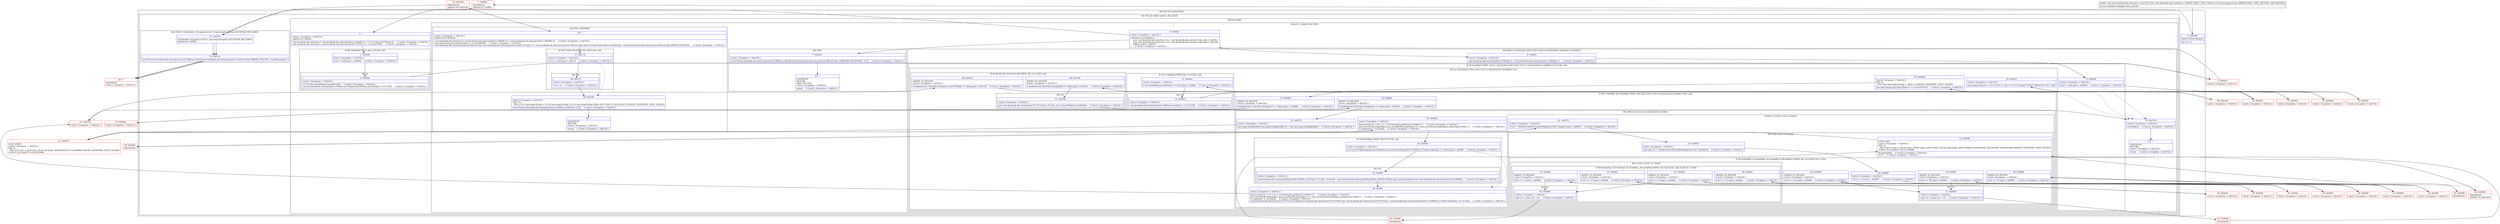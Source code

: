 digraph "CFG forcom.facebook.ads.internal.o.c.a(Ljava\/lang\/String;)V" {
subgraph cluster_Region_1069798069 {
label = "R(4:0|(3:2|(1:4)|6)|53|54)";
node [shape=record,color=blue];
Node_0 [shape=record,label="{0\:\ 0x0000|MTH_ENTER_BLOCK\l|int r5 = 0\l}"];
subgraph cluster_TryCatchRegion_296228841 {
label = "Try: R(3:2|(1:4)|6) catches: R(2:53|54)";
node [shape=record,color=blue];
subgraph cluster_Region_396708508 {
label = "R(3:2|(1:4)|6)";
node [shape=record,color=blue];
Node_2 [shape=record,label="{2\:\ ?|Catch:\{ Exception \-\> 0x015d \}\lSplitter:B:1:0x0001\l|com.facebook.ads.internal.o.f com.facebook.ads.internal.p021o.C0826f r3 = r11.f1125b.mo10794a(r12)     \/\/ Catch:\{ Exception \-\> 0x015d \}\lcom.facebook.ads.internal.h.c com.facebook.ads.internal.p014h.C0759c r4 = r3.mo10795a()     \/\/ Catch:\{ Exception \-\> 0x015d \}\l}"];
subgraph cluster_IfRegion_1504006966 {
label = "IF [B:3:0x000b] THEN: R(1:4) ELSE: null";
node [shape=record,color=blue];
Node_3 [shape=record,label="{3\:\ 0x000b|Catch:\{ Exception \-\> 0x015d \}\l|if (r4 != null) goto L_0x000d     \/\/ Catch:\{ Exception \-\> 0x015d \}\l}"];
subgraph cluster_Region_1462254931 {
label = "R(1:4)";
node [shape=record,color=blue];
Node_4 [shape=record,label="{4\:\ 0x000d|Catch:\{ Exception \-\> 0x015d \}\l|r11.f1126c.mo10645a(r4.mo10611b())     \/\/ Catch:\{ Exception \-\> 0x015d \}\lcom.facebook.ads.internal.p021o.C0816a.m1418a(r4.mo10609a().mo10618d(), r11.f1129f)     \/\/ Catch:\{ Exception \-\> 0x015d \}\l}"];
}
}
subgraph cluster_SwitchRegion_919762087 {
label = "Switch: 2, default: R(2:7|65)";
node [shape=record,color=blue];
Node_6 [shape=record,label="{6\:\ 0x002f|Catch:\{ Exception \-\> 0x015d \}\l|switch(r3.mo10796b()) \{\l    case com.facebook.ads.internal.o.f.a.c :com.facebook.ads.internal.o.f$a: goto L_0x003c;\l    case com.facebook.ads.internal.o.f.a.b :com.facebook.ads.internal.o.f$a: goto L_0x016d;\l    default: goto L_0x0032;\l\}     \/\/ Catch:\{ Exception \-\> 0x015d \}\l}"];
subgraph cluster_Region_1629447068 {
label = "R(4:8|(5:(1:12)|14|16|(5:20|(3:23|(1:31)(1:(1:42))|32)|43|(1:45)|46)|(1:51))|52|67)";
node [shape=record,color=blue];
Node_8 [shape=record,label="{8\:\ 0x003c|Catch:\{ Exception \-\> 0x015d \}\l|com.facebook.ads.internal.p021o.C0828g r2 = (com.facebook.ads.internal.p021o.C0828g) r3     \/\/ Catch:\{ Exception \-\> 0x015d \}\l}"];
subgraph cluster_IfRegion_259411069 {
label = "IF [B:9:0x0040] THEN: R(5:(1:12)|14|16|(5:20|(3:23|(1:31)(1:(1:42))|32)|43|(1:45)|46)|(1:51)) ELSE: null";
node [shape=record,color=blue];
Node_9 [shape=record,label="{9\:\ 0x0040|Catch:\{ Exception \-\> 0x015d \}\l|if (r4 != null) goto L_0x0042     \/\/ Catch:\{ Exception \-\> 0x015d \}\l}"];
subgraph cluster_Region_74201427 {
label = "R(5:(1:12)|14|16|(5:20|(3:23|(1:31)(1:(1:42))|32)|43|(1:45)|46)|(1:51))";
node [shape=record,color=blue];
subgraph cluster_IfRegion_716157848 {
label = "IF [B:11:0x004a] THEN: R(1:12) ELSE: null";
node [shape=record,color=blue];
Node_11 [shape=record,label="{11\:\ 0x004a|Catch:\{ Exception \-\> 0x015d \}\l|if (r4.mo10609a().mo10619e() == true) goto L_0x004c     \/\/ Catch:\{ Exception \-\> 0x015d \}\l}"];
subgraph cluster_Region_46718153 {
label = "R(1:12)";
node [shape=record,color=blue];
Node_12 [shape=record,label="{12\:\ 0x004c|Catch:\{ Exception \-\> 0x015d \}\l|com.facebook.ads.internal.p021o.C0816a.m1419a(r12, r11.f1129f)     \/\/ Catch:\{ Exception \-\> 0x015d \}\l}"];
}
}
Node_14 [shape=record,label="{14\:\ 0x0053|Catch:\{ Exception \-\> 0x015d \}\l|java.lang.String r6 = r11.f1127d != null ? r11.f1127d.get(\"CLIENT_REQUEST_ID\") : null\l}"];
Node_16 [shape=record,label="{16\:\ 0x0060|Catch:\{ Exception \-\> 0x015d \}\lPHI: r6 \l  PHI: (r6v3 java.lang.String) =  binds: [] A[DONT_GENERATE, DONT_INLINE]\l|java.lang.String java.lang.String r7 = r3.mo10797c()     \/\/ Catch:\{ Exception \-\> 0x015d \}\l}"];
subgraph cluster_IfRegion_1914482157 {
label = "IF [B:17:0x0068, B:19:0x006e] THEN: R(5:20|(3:23|(1:31)(1:(1:42))|32)|43|(1:45)|46) ELSE: null";
node [shape=record,color=blue];
Node_17 [shape=record,label="{17\:\ 0x0068|ADDED_TO_REGION\lCatch:\{ Exception \-\> 0x015d \}\l|if (android.text.TextUtils.isEmpty(r7) == false) goto L_0x006a     \/\/ Catch:\{ Exception \-\> 0x015d \}\l}"];
Node_19 [shape=record,label="{19\:\ 0x006e|ADDED_TO_REGION\lCatch:\{ Exception \-\> 0x015d \}\l|if (android.text.TextUtils.isEmpty(r6) == false) goto L_0x0070     \/\/ Catch:\{ Exception \-\> 0x015d \}\l}"];
subgraph cluster_Region_637072197 {
label = "R(5:20|(3:23|(1:31)(1:(1:42))|32)|43|(1:45)|46)";
node [shape=record,color=blue];
Node_20 [shape=record,label="{20\:\ 0x0070|Catch:\{ Exception \-\> 0x015d \}\l|java.lang.StringBuilder java.lang.StringBuilder r8 = new java.lang.StringBuilder()     \/\/ Catch:\{ Exception \-\> 0x015d \}\l}"];
subgraph cluster_LoopRegion_1572948858 {
label = "LOOP:0: (3:23|(1:31)(1:(1:42))|32)";
node [shape=record,color=blue];
Node_22 [shape=record,label="{22\:\ 0x007b|Catch:\{ Exception \-\> 0x015d \}\l|if (r5 \< \"82042s3304s547sso6r044qoq3sn5199\".length()) goto L_0x007d     \/\/ Catch:\{ Exception \-\> 0x015d \}\l}"];
subgraph cluster_Region_2022944956 {
label = "R(3:23|(1:31)(1:(1:42))|32)";
node [shape=record,color=blue];
Node_23 [shape=record,label="{23\:\ 0x007d|Catch:\{ Exception \-\> 0x015d \}\l|char char r4 = \"82042s3304s547sso6r044qoq3sn5199\".charAt(r5)     \/\/ Catch:\{ Exception \-\> 0x015d \}\l}"];
subgraph cluster_IfRegion_127619658 {
label = "IF [B:24:0x0085, B:26:0x0089, B:28:0x008d, B:30:0x0091] THEN: R(1:31) ELSE: R(1:(1:42))";
node [shape=record,color=blue];
Node_24 [shape=record,label="{24\:\ 0x0085|Catch:\{ Exception \-\> 0x015d \}\l|if (r4 \>= 'a') goto L_0x0087     \/\/ Catch:\{ Exception \-\> 0x015d \}\l}"];
Node_26 [shape=record,label="{26\:\ 0x0089|ADDED_TO_REGION\lCatch:\{ Exception \-\> 0x015d \}\l|if (r4 \<= 'm') goto L_0x0093     \/\/ Catch:\{ Exception \-\> 0x015d \}\l}"];
Node_28 [shape=record,label="{28\:\ 0x008d|ADDED_TO_REGION\lCatch:\{ Exception \-\> 0x015d \}\l|if (r4 \>= 'A') goto L_0x008f     \/\/ Catch:\{ Exception \-\> 0x015d \}\l}"];
Node_30 [shape=record,label="{30\:\ 0x0091|ADDED_TO_REGION\lCatch:\{ Exception \-\> 0x015d \}\l|if (r4 \<= 'M') goto L_0x0093     \/\/ Catch:\{ Exception \-\> 0x015d \}\l}"];
subgraph cluster_Region_2131420763 {
label = "R(1:31)";
node [shape=record,color=blue];
Node_31 [shape=record,label="{31\:\ 0x0093|Catch:\{ Exception \-\> 0x015d \}\l|char r4 = (char) (r4 + 13)     \/\/ Catch:\{ Exception \-\> 0x015d \}\l}"];
}
subgraph cluster_Region_1257666202 {
label = "R(1:(1:42)) | ELSE_IF_CHAIN\l";
node [shape=record,color=blue];
subgraph cluster_IfRegion_1696332583 {
label = "IF [B:35:0x00a2, B:37:0x00a6, B:39:0x00aa, B:41:0x00ae] THEN: R(1:42) ELSE: null | ELSE_IF_CHAIN\l";
node [shape=record,color=blue];
Node_35 [shape=record,label="{35\:\ 0x00a2|ADDED_TO_REGION\lCatch:\{ Exception \-\> 0x015d \}\l|if (r4 \>= 'n') goto L_0x00a4     \/\/ Catch:\{ Exception \-\> 0x015d \}\l}"];
Node_37 [shape=record,label="{37\:\ 0x00a6|ADDED_TO_REGION\lCatch:\{ Exception \-\> 0x015d \}\l|if (r4 \<= 'z') goto L_0x00b0     \/\/ Catch:\{ Exception \-\> 0x015d \}\l}"];
Node_39 [shape=record,label="{39\:\ 0x00aa|ADDED_TO_REGION\lCatch:\{ Exception \-\> 0x015d \}\l|if (r4 \>= 'N') goto L_0x00ac     \/\/ Catch:\{ Exception \-\> 0x015d \}\l}"];
Node_41 [shape=record,label="{41\:\ 0x00ae|ADDED_TO_REGION\lCatch:\{ Exception \-\> 0x015d \}\l|if (r4 \<= 'Z') goto L_0x00b0     \/\/ Catch:\{ Exception \-\> 0x015d \}\l}"];
subgraph cluster_Region_285210237 {
label = "R(1:42)";
node [shape=record,color=blue];
Node_42 [shape=record,label="{42\:\ 0x00b0|Catch:\{ Exception \-\> 0x015d \}\l|char r4 = (char) (r4 \- 13)     \/\/ Catch:\{ Exception \-\> 0x015d \}\l}"];
}
}
}
}
Node_32 [shape=record,label="{32\:\ 0x0096|LOOP_END\lCatch:\{ Exception \-\> 0x015d \}\lPHI: r4 \l  PHI: (r4v35 char) = (r4v38 char), (r4v40 char), (r4v34 char), (r4v34 char) binds: [B:61:0x0096, B:64:0x0096, B:62:0x0096, B:63:0x0096] A[DONT_GENERATE, DONT_INLINE]\lLOOP:0: B:21:0x0075\-\>B:32:0x0096\l|r8.append(r4)     \/\/ Catch:\{ Exception \-\> 0x015d \}\lr5++     \/\/ Catch:\{ Exception \-\> 0x015d \}\l}"];
}
}
Node_43 [shape=record,label="{43\:\ 0x00b4|Catch:\{ Exception \-\> 0x015d \}\l|byte[] byte[] r4 = (r6 + r7 + r8.toString()).getBytes(\"iso\-8859\-1\")     \/\/ Catch:\{ Exception \-\> 0x015d \}\ljava.security.MessageDigest java.security.MessageDigest r5 = java.security.MessageDigest.getInstance(\"SHA\-1\")     \/\/ Catch:\{ Exception \-\> 0x015d \}\lr5.update(r4, 0, r4.length)     \/\/ Catch:\{ Exception \-\> 0x015d \}\l}"];
subgraph cluster_IfRegion_958427880 {
label = "IF [B:44:0x00ee] THEN: R(1:45) ELSE: null";
node [shape=record,color=blue];
Node_44 [shape=record,label="{44\:\ 0x00ee|Catch:\{ Exception \-\> 0x015d \}\l|if (r3.mo10798d().equals(com.facebook.ads.internal.p026q.p027a.C0908i.m1724a(r5.digest())) == false) goto L_0x00f0     \/\/ Catch:\{ Exception \-\> 0x015d \}\l}"];
subgraph cluster_Region_2000361392 {
label = "R(1:45)";
node [shape=record,color=blue];
Node_45 [shape=record,label="{45\:\ 0x00f0|Catch:\{ Exception \-\> 0x015d \}\l|com.facebook.ads.internal.p026q.p030d.C0944a.m1821a(r11.f1124a, \"network\", com.facebook.ads.internal.p026q.p030d.C0945b.f1450h, (java.lang.Exception) new com.facebook.ads.internal.protocol.C0894i())     \/\/ Catch:\{ Exception \-\> 0x015d \}\l}"];
}
}
Node_46 [shape=record,label="{46\:\ 0x00fe|Catch:\{ Exception \-\> 0x015d \}\l|byte[] byte[] r4 = (r7 + r6 + r8.toString()).getBytes(\"iso\-8859\-1\")     \/\/ Catch:\{ Exception \-\> 0x015d \}\ljava.security.MessageDigest java.security.MessageDigest r5 = java.security.MessageDigest.getInstance(\"SHA\-1\")     \/\/ Catch:\{ Exception \-\> 0x015d \}\lr5.update(r4, 0, r4.length)     \/\/ Catch:\{ Exception \-\> 0x015d \}\lcom.facebook.ads.internal.p012f.C0751e.m1036a((com.facebook.ads.internal.p012f.C0750d) new com.facebook.ads.internal.p012f.C0747a(r7, com.facebook.ads.internal.p026q.p027a.C0908i.m1724a(r5.digest())), r11.f1124a)     \/\/ Catch:\{ Exception \-\> 0x015d \}\l}"];
}
}
subgraph cluster_IfRegion_477253159 {
label = "IF [B:48:0x0142, B:50:0x0148] THEN: R(1:51) ELSE: null";
node [shape=record,color=blue];
Node_48 [shape=record,label="{48\:\ 0x0142|ADDED_TO_REGION\lCatch:\{ Exception \-\> 0x015d \}\l|if (android.text.TextUtils.isEmpty(r3.mo10799e()) == false) goto L_0x0144     \/\/ Catch:\{ Exception \-\> 0x015d \}\l}"];
Node_50 [shape=record,label="{50\:\ 0x0148|ADDED_TO_REGION\lCatch:\{ Exception \-\> 0x015d \}\l|if (android.text.TextUtils.isEmpty(r6) == false) goto L_0x014a     \/\/ Catch:\{ Exception \-\> 0x015d \}\l}"];
subgraph cluster_Region_107728310 {
label = "R(1:51)";
node [shape=record,color=blue];
Node_51 [shape=record,label="{51\:\ 0x014a|Catch:\{ Exception \-\> 0x015d \}\l|new com.facebook.ads.internal.p017k.C0774a(r11.f1124a, r6, r3.mo10799e()).mo10639a()     \/\/ Catch:\{ Exception \-\> 0x015d \}\l}"];
}
}
}
}
Node_52 [shape=record,label="{52\:\ 0x0158|Catch:\{ Exception \-\> 0x015d \}\l|m1436a(r2)     \/\/ Catch:\{ Exception \-\> 0x015d \}\l}"];
Node_67 [shape=record,label="{67\:\ ?|SYNTHETIC\lRETURN\lCatch:\{ Exception \-\> 0x015d \}\l|return     \/\/ Catch:\{ Exception \-\> 0x015d \}\l}"];
}
subgraph cluster_Region_1663617673 {
label = "R(4:56|(1:58)|59|68)";
node [shape=record,color=blue];
Node_56 [shape=record,label="{56\:\ ?|Catch:\{ Exception \-\> 0x015d \}\lSplitter:B:55:0x016d\l|com.facebook.ads.internal.o.h com.facebook.ads.internal.p021o.C0829h r3 = (com.facebook.ads.internal.p021o.C0829h) r3     \/\/ Catch:\{ Exception \-\> 0x015d \}\ljava.lang.String java.lang.String r2 = r3.mo10800f()     \/\/ Catch:\{ Exception \-\> 0x015d \}\lcom.facebook.ads.internal.protocol.AdErrorType com.facebook.ads.internal.protocol.AdErrorType r3 = com.facebook.ads.internal.protocol.AdErrorType.adErrorTypeFromCode(r3.mo10801g(), com.facebook.ads.internal.protocol.AdErrorType.ERROR_MESSAGE)     \/\/ Catch:\{ Exception \-\> 0x015d \}\l}"];
subgraph cluster_IfRegion_1499494680 {
label = "IF [B:57:0x017d] THEN: R(1:58) ELSE: null";
node [shape=record,color=blue];
Node_57 [shape=record,label="{57\:\ 0x017d|Catch:\{ Exception \-\> 0x015d \}\l|if (r2 != null) goto L_0x017f     \/\/ Catch:\{ Exception \-\> 0x015d \}\l}"];
subgraph cluster_Region_1337202114 {
label = "R(1:58)";
node [shape=record,color=blue];
Node_58 [shape=record,label="{58\:\ 0x017f|Catch:\{ Exception \-\> 0x015d \}\l|r12 = r2     \/\/ Catch:\{ Exception \-\> 0x015d \}\l}"];
}
}
Node_59 [shape=record,label="{59\:\ 0x0180|Catch:\{ Exception \-\> 0x015d \}\lPHI: r12 \l  PHI: (r12v1 java.lang.String) = (r12v0 java.lang.String), (r12v2 java.lang.String) binds: [B:57:0x017d, B:58:0x017f] A[DONT_GENERATE, DONT_INLINE]\l|m1437a(com.facebook.ads.internal.protocol.C0883a.m1663a(r3, r12))     \/\/ Catch:\{ Exception \-\> 0x015d \}\l}"];
Node_68 [shape=record,label="{68\:\ ?|SYNTHETIC\lRETURN\lCatch:\{ Exception \-\> 0x015d \}\l|return     \/\/ Catch:\{ Exception \-\> 0x015d \}\l}"];
}
subgraph cluster_Region_654131681 {
label = "R(2:7|65)";
node [shape=record,color=blue];
Node_7 [shape=record,label="{7\:\ 0x0032|Catch:\{ Exception \-\> 0x015d \}\l|m1437a(com.facebook.ads.internal.protocol.C0883a.m1663a(com.facebook.ads.internal.protocol.AdErrorType.UNKNOWN_RESPONSE, r12))     \/\/ Catch:\{ Exception \-\> 0x015d \}\l}"];
Node_65 [shape=record,label="{65\:\ ?|SYNTHETIC\lRETURN\lORIG_RETURN\lCatch:\{ Exception \-\> 0x015d \}\l|return     \/\/ Catch:\{ Exception \-\> 0x015d \}\l}"];
}
}
}
subgraph cluster_Region_1645739875 {
label = "R(2:53|54) | ExcHandler: Exception (r2v0 'e' java.lang.Exception A[CUSTOM_DECLARE])\l";
node [shape=record,color=blue];
Node_53 [shape=record,label="{53\:\ 0x015d|ExcHandler: Exception (r2v0 'e' java.lang.Exception A[CUSTOM_DECLARE])\lSplitter:B:1:0x0001\l}"];
Node_54 [shape=record,label="{54\:\ 0x015e|m1437a(com.facebook.ads.internal.protocol.C0883a.m1663a(com.facebook.ads.internal.protocol.AdErrorType.PARSER_FAILURE, r2.getMessage()))\l}"];
}
}
Node_53 [shape=record,label="{53\:\ 0x015d|ExcHandler: Exception (r2v0 'e' java.lang.Exception A[CUSTOM_DECLARE])\lSplitter:B:1:0x0001\l}"];
Node_54 [shape=record,label="{54\:\ 0x015e|m1437a(com.facebook.ads.internal.protocol.C0883a.m1663a(com.facebook.ads.internal.protocol.AdErrorType.PARSER_FAILURE, r2.getMessage()))\l}"];
}
subgraph cluster_Region_1645739875 {
label = "R(2:53|54) | ExcHandler: Exception (r2v0 'e' java.lang.Exception A[CUSTOM_DECLARE])\l";
node [shape=record,color=blue];
Node_53 [shape=record,label="{53\:\ 0x015d|ExcHandler: Exception (r2v0 'e' java.lang.Exception A[CUSTOM_DECLARE])\lSplitter:B:1:0x0001\l}"];
Node_54 [shape=record,label="{54\:\ 0x015e|m1437a(com.facebook.ads.internal.protocol.C0883a.m1663a(com.facebook.ads.internal.protocol.AdErrorType.PARSER_FAILURE, r2.getMessage()))\l}"];
}
Node_1 [shape=record,color=red,label="{1\:\ 0x0001|SYNTHETIC\lSplitter:B:1:0x0001\l}"];
Node_5 [shape=record,color=red,label="{5\:\ 0x0023|Catch:\{ Exception \-\> 0x015d \}\l}"];
Node_10 [shape=record,color=red,label="{10\:\ 0x0042|Catch:\{ Exception \-\> 0x015d \}\l}"];
Node_13 [shape=record,color=red,label="{13\:\ 0x0051|Catch:\{ Exception \-\> 0x015d \}\l}"];
Node_15 [shape=record,color=red,label="{15\:\ 0x0055|Catch:\{ Exception \-\> 0x015d \}\l}"];
Node_18 [shape=record,color=red,label="{18\:\ 0x006a|Catch:\{ Exception \-\> 0x015d \}\l}"];
Node_21 [shape=record,color=red,label="{21\:\ 0x0075|LOOP_START\lCatch:\{ Exception \-\> 0x015d \}\lPHI: r5 \l  PHI: (r5v2 int) = (r5v0 int), (r5v14 int) binds: [B:20:0x0070, B:32:0x0096] A[DONT_GENERATE, DONT_INLINE]\lLOOP:0: B:21:0x0075\-\>B:32:0x0096\l}"];
Node_25 [shape=record,color=red,label="{25\:\ 0x0087|Catch:\{ Exception \-\> 0x015d \}\l}"];
Node_27 [shape=record,color=red,label="{27\:\ 0x008b|Catch:\{ Exception \-\> 0x015d \}\l}"];
Node_29 [shape=record,color=red,label="{29\:\ 0x008f|Catch:\{ Exception \-\> 0x015d \}\l}"];
Node_33 [shape=record,color=red,label="{33\:\ 0x009d|Catch:\{ Exception \-\> 0x015d \}\l}"];
Node_34 [shape=record,color=red,label="{34\:\ 0x00a0|Catch:\{ Exception \-\> 0x015d \}\l}"];
Node_36 [shape=record,color=red,label="{36\:\ 0x00a4|Catch:\{ Exception \-\> 0x015d \}\l}"];
Node_38 [shape=record,color=red,label="{38\:\ 0x00a8|Catch:\{ Exception \-\> 0x015d \}\l}"];
Node_40 [shape=record,color=red,label="{40\:\ 0x00ac|Catch:\{ Exception \-\> 0x015d \}\l}"];
Node_47 [shape=record,color=red,label="{47\:\ 0x013a|Catch:\{ Exception \-\> 0x015d \}\l}"];
Node_49 [shape=record,color=red,label="{49\:\ 0x0144|Catch:\{ Exception \-\> 0x015d \}\l}"];
Node_55 [shape=record,color=red,label="{55\:\ 0x016d|SYNTHETIC\lSplitter:B:55:0x016d\l}"];
Node_60 [shape=record,color=red,label="{60\:\ 0x00b4|SYNTHETIC\l}"];
Node_61 [shape=record,color=red,label="{61\:\ 0x0096|SYNTHETIC\l}"];
Node_62 [shape=record,color=red,label="{62\:\ 0x0096|SYNTHETIC\lADDED_TO_REGION\l}"];
Node_63 [shape=record,color=red,label="{63\:\ 0x0096|SYNTHETIC\l}"];
Node_64 [shape=record,color=red,label="{64\:\ 0x0096|SYNTHETIC\l}"];
Node_66 [shape=record,color=red,label="{66\:\ ?|SYNTHETIC\lCatch:\{ Exception \-\> 0x015d \}\l}"];
MethodNode[shape=record,label="{public void com.facebook.ads.internal.o.c.a((r11v0 'this' com.facebook.ads.internal.o.c A[IMMUTABLE_TYPE, THIS]), (r12v0 java.lang.String A[IMMUTABLE_TYPE, METHOD_ARGUMENT]))  | access modifiers changed from: private\l}"];
MethodNode -> Node_0;
Node_0 -> Node_1;
Node_2 -> Node_3;
Node_3 -> Node_4;
Node_3 -> Node_5[style=dashed];
Node_4 -> Node_5;
Node_6 -> Node_7;
Node_6 -> Node_8;
Node_6 -> Node_55;
Node_8 -> Node_9;
Node_9 -> Node_10;
Node_9 -> Node_52[style=dashed];
Node_11 -> Node_12;
Node_11 -> Node_13[style=dashed];
Node_12 -> Node_13;
Node_14 -> Node_15;
Node_14 -> Node_33;
Node_16 -> Node_17;
Node_17 -> Node_18;
Node_17 -> Node_47[style=dashed];
Node_19 -> Node_20;
Node_19 -> Node_47[style=dashed];
Node_20 -> Node_21;
Node_22 -> Node_23;
Node_22 -> Node_60[style=dashed];
Node_23 -> Node_24;
Node_24 -> Node_25;
Node_24 -> Node_27[style=dashed];
Node_26 -> Node_27[style=dashed];
Node_26 -> Node_31;
Node_28 -> Node_29;
Node_28 -> Node_34[style=dashed];
Node_30 -> Node_31;
Node_30 -> Node_34[style=dashed];
Node_31 -> Node_61;
Node_35 -> Node_36;
Node_35 -> Node_38[style=dashed];
Node_37 -> Node_38[style=dashed];
Node_37 -> Node_42;
Node_39 -> Node_40;
Node_39 -> Node_62[style=dashed];
Node_41 -> Node_42;
Node_41 -> Node_63[style=dashed];
Node_42 -> Node_64;
Node_32 -> Node_21;
Node_43 -> Node_44;
Node_44 -> Node_45;
Node_44 -> Node_46[style=dashed];
Node_45 -> Node_46;
Node_46 -> Node_47;
Node_48 -> Node_49;
Node_48 -> Node_52[style=dashed];
Node_50 -> Node_51;
Node_50 -> Node_52[style=dashed];
Node_51 -> Node_52;
Node_52 -> Node_67;
Node_56 -> Node_57;
Node_57 -> Node_58;
Node_57 -> Node_59[style=dashed];
Node_58 -> Node_59;
Node_59 -> Node_68;
Node_7 -> Node_65;
Node_53 -> Node_54;
Node_54 -> Node_66;
Node_53 -> Node_54;
Node_54 -> Node_66;
Node_53 -> Node_54;
Node_54 -> Node_66;
Node_1 -> Node_2;
Node_1 -> Node_53;
Node_5 -> Node_6;
Node_10 -> Node_11;
Node_13 -> Node_14;
Node_15 -> Node_16;
Node_18 -> Node_19;
Node_21 -> Node_22;
Node_25 -> Node_26;
Node_27 -> Node_28;
Node_29 -> Node_30;
Node_33 -> Node_16;
Node_34 -> Node_35;
Node_36 -> Node_37;
Node_38 -> Node_39;
Node_40 -> Node_41;
Node_47 -> Node_48;
Node_49 -> Node_50;
Node_55 -> Node_56;
Node_55 -> Node_53;
Node_60 -> Node_43;
Node_61 -> Node_32;
Node_62 -> Node_32;
Node_63 -> Node_32;
Node_64 -> Node_32;
}

